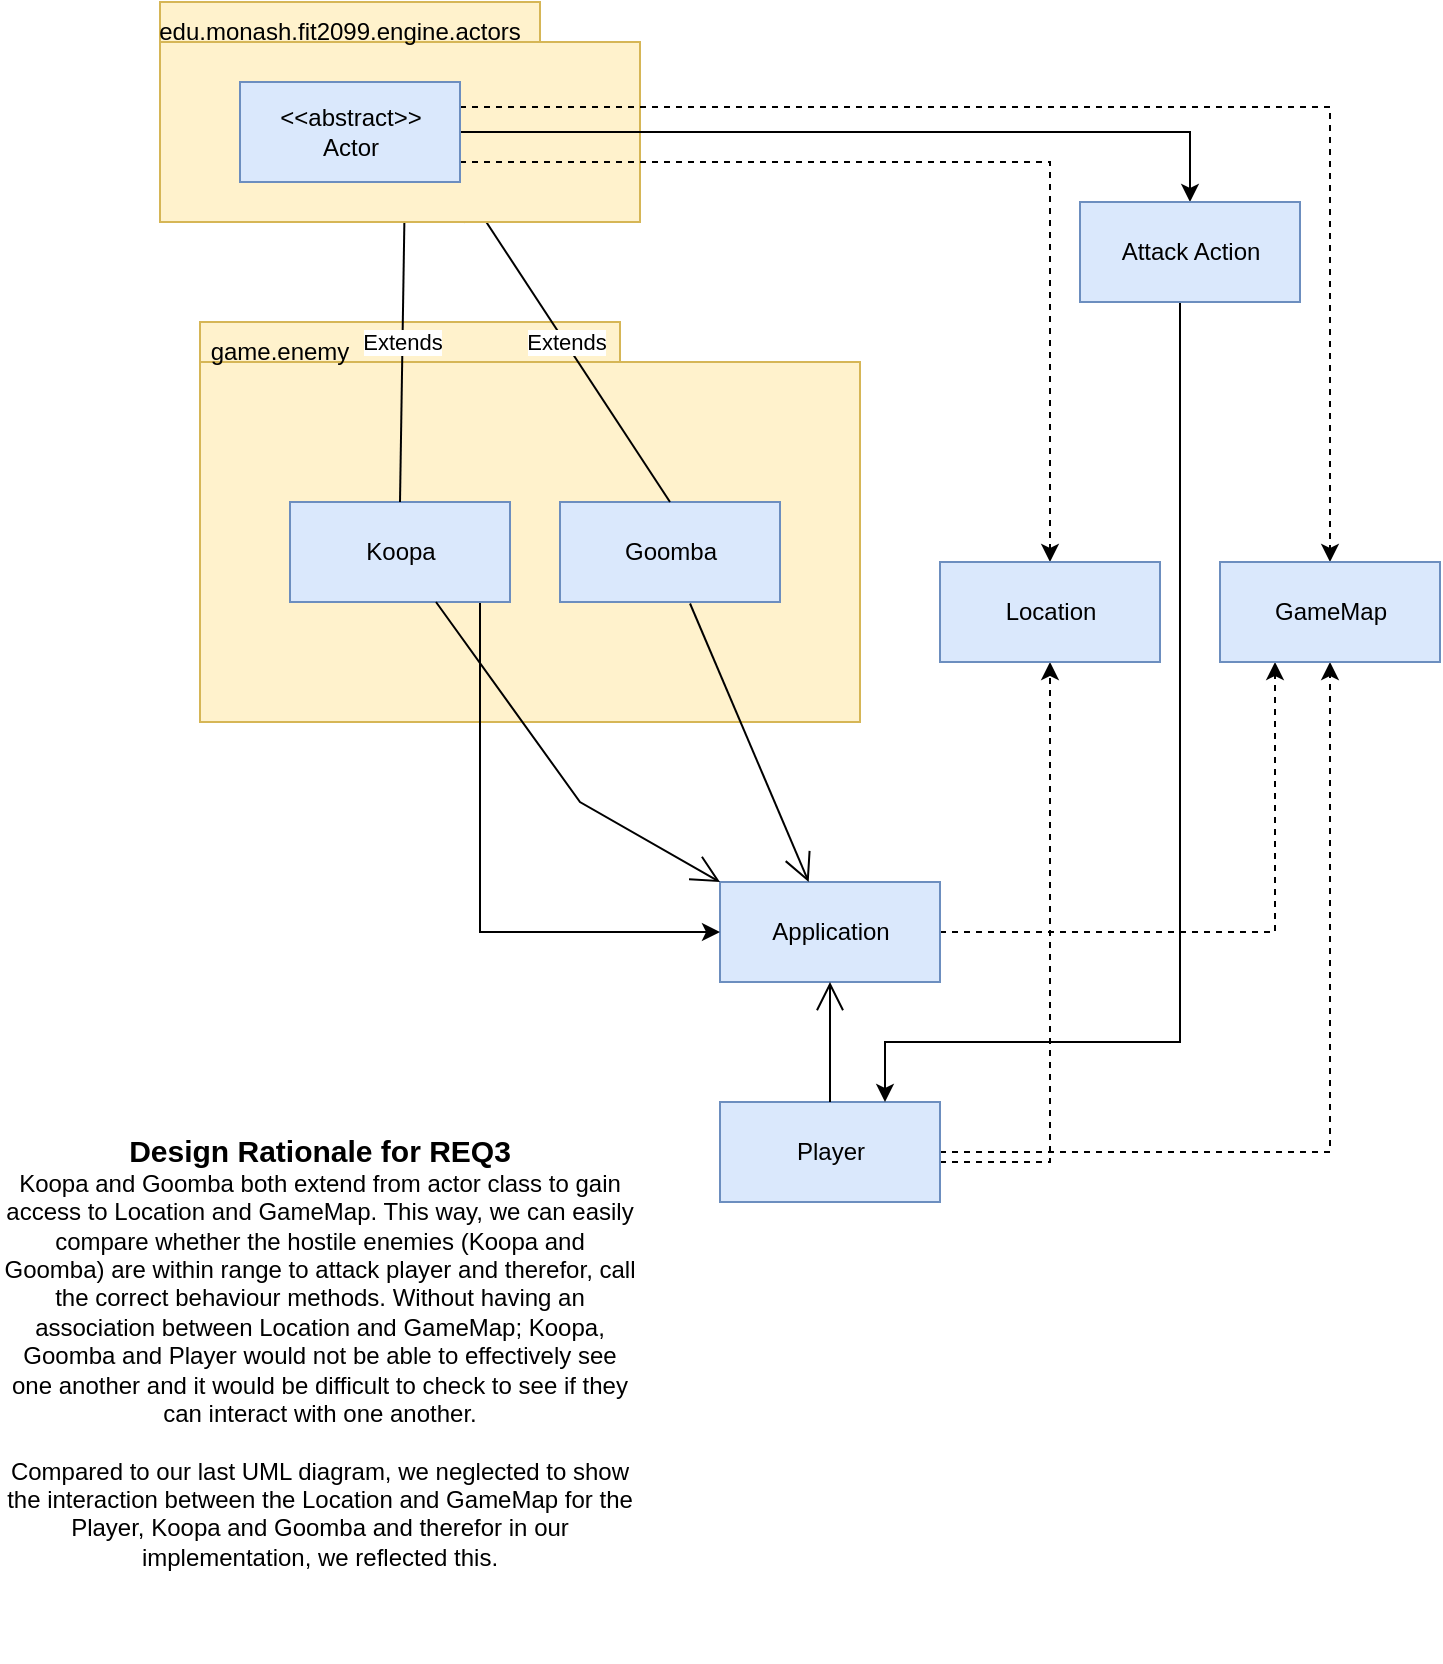 <mxfile version="17.5.0" type="google"><diagram id="oao6SbGGMcHwEYErz4zn" name="Page-1"><mxGraphModel grid="1" page="1" gridSize="10" guides="1" tooltips="1" connect="1" arrows="1" fold="1" pageScale="1" pageWidth="850" pageHeight="1100" math="0" shadow="0"><root><mxCell id="0"/><mxCell id="1" parent="0"/><mxCell id="Htf-YGwo5K9strULMQhS-10" style="edgeStyle=orthogonalEdgeStyle;rounded=0;orthogonalLoop=1;jettySize=auto;html=1;entryX=0.5;entryY=1;entryDx=0;entryDy=0;dashed=1;" edge="1" parent="1" source="qHYd54aZ7gZsTX-rR2HT-6" target="Htf-YGwo5K9strULMQhS-8"><mxGeometry relative="1" as="geometry"><Array as="points"><mxPoint x="535" y="610"/></Array></mxGeometry></mxCell><mxCell id="Htf-YGwo5K9strULMQhS-11" style="edgeStyle=orthogonalEdgeStyle;rounded=0;orthogonalLoop=1;jettySize=auto;html=1;entryX=0.5;entryY=1;entryDx=0;entryDy=0;dashed=1;" edge="1" parent="1" source="qHYd54aZ7gZsTX-rR2HT-6" target="Htf-YGwo5K9strULMQhS-9"><mxGeometry relative="1" as="geometry"/></mxCell><mxCell id="qHYd54aZ7gZsTX-rR2HT-6" value="Player" style="html=1;fillColor=#dae8fc;strokeColor=#6c8ebf;" vertex="1" parent="1"><mxGeometry x="370" y="580" width="110" height="50" as="geometry"/></mxCell><mxCell id="Htf-YGwo5K9strULMQhS-17" style="edgeStyle=orthogonalEdgeStyle;rounded=0;orthogonalLoop=1;jettySize=auto;html=1;entryX=0.25;entryY=1;entryDx=0;entryDy=0;dashed=1;" edge="1" parent="1" source="qHYd54aZ7gZsTX-rR2HT-7" target="Htf-YGwo5K9strULMQhS-9"><mxGeometry relative="1" as="geometry"/></mxCell><mxCell id="qHYd54aZ7gZsTX-rR2HT-7" value="Application" style="html=1;fillColor=#dae8fc;strokeColor=#6c8ebf;" vertex="1" parent="1"><mxGeometry x="370" y="470" width="110" height="50" as="geometry"/></mxCell><mxCell id="qHYd54aZ7gZsTX-rR2HT-10" value="" style="endArrow=open;endFill=1;endSize=12;html=1;rounded=0;exitX=0.5;exitY=0;exitDx=0;exitDy=0;entryX=0.5;entryY=1;entryDx=0;entryDy=0;" edge="1" parent="1" source="qHYd54aZ7gZsTX-rR2HT-6" target="qHYd54aZ7gZsTX-rR2HT-7"><mxGeometry width="160" relative="1" as="geometry"><mxPoint x="100" y="480" as="sourcePoint"/><mxPoint x="260" y="480" as="targetPoint"/></mxGeometry></mxCell><mxCell id="5MwYAv3X02gJuu3clu8b-11" value="0...*" style="text;html=1;strokeColor=none;fillColor=none;align=center;verticalAlign=middle;whiteSpace=wrap;rounded=0;" vertex="1" parent="1"><mxGeometry x="300" y="360" width="40" height="20" as="geometry"/></mxCell><mxCell id="j_YRzSQrg4JYptW7xdLX-25" value="" style="shape=folder;fontStyle=1;spacingTop=10;tabWidth=210;tabHeight=20;tabPosition=left;html=1;fillColor=#fff2cc;strokeColor=#d6b656;" vertex="1" parent="1"><mxGeometry x="110" y="190" width="330" height="200" as="geometry"/></mxCell><mxCell id="j_YRzSQrg4JYptW7xdLX-26" value="game.enemy" style="text;html=1;strokeColor=none;fillColor=none;align=center;verticalAlign=middle;whiteSpace=wrap;rounded=0;" vertex="1" parent="1"><mxGeometry x="120" y="190" width="60" height="30" as="geometry"/></mxCell><mxCell id="Htf-YGwo5K9strULMQhS-6" style="edgeStyle=orthogonalEdgeStyle;rounded=0;orthogonalLoop=1;jettySize=auto;html=1;entryX=0;entryY=0.5;entryDx=0;entryDy=0;" edge="1" parent="1" source="j_YRzSQrg4JYptW7xdLX-31" target="qHYd54aZ7gZsTX-rR2HT-7"><mxGeometry relative="1" as="geometry"><Array as="points"><mxPoint x="250" y="495"/></Array></mxGeometry></mxCell><mxCell id="j_YRzSQrg4JYptW7xdLX-31" value="Koopa" style="html=1;fillColor=#dae8fc;strokeColor=#6c8ebf;" vertex="1" parent="1"><mxGeometry x="155" y="280" width="110" height="50" as="geometry"/></mxCell><mxCell id="j_YRzSQrg4JYptW7xdLX-32" value="Goomba" style="html=1;fillColor=#dae8fc;strokeColor=#6c8ebf;" vertex="1" parent="1"><mxGeometry x="290" y="280" width="110" height="50" as="geometry"/></mxCell><mxCell id="j_YRzSQrg4JYptW7xdLX-33" value="Extends" style="endArrow=block;endSize=16;endFill=0;html=1;rounded=0;exitX=0.5;exitY=0;exitDx=0;exitDy=0;entryX=0.75;entryY=1;entryDx=0;entryDy=0;" edge="1" parent="1" source="j_YRzSQrg4JYptW7xdLX-31" target="RyDMndbvXlabyAzPnY6M-1"><mxGeometry width="160" relative="1" as="geometry"><mxPoint x="345" y="259.47" as="sourcePoint"/><mxPoint x="445" y="240" as="targetPoint"/></mxGeometry></mxCell><mxCell id="j_YRzSQrg4JYptW7xdLX-35" value="Extends" style="endArrow=block;endSize=16;endFill=0;html=1;rounded=0;exitX=0.5;exitY=0;exitDx=0;exitDy=0;entryX=1;entryY=1;entryDx=0;entryDy=0;" edge="1" parent="1" source="j_YRzSQrg4JYptW7xdLX-32" target="RyDMndbvXlabyAzPnY6M-1"><mxGeometry width="160" relative="1" as="geometry"><mxPoint x="530" y="290" as="sourcePoint"/><mxPoint x="440" y="240" as="targetPoint"/></mxGeometry></mxCell><mxCell id="RyDMndbvXlabyAzPnY6M-3" value="" style="shape=folder;fontStyle=1;spacingTop=10;tabWidth=190;tabHeight=20;tabPosition=left;html=1;fillColor=#fff2cc;strokeColor=#d6b656;" vertex="1" parent="1"><mxGeometry x="90" y="30" width="240" height="110" as="geometry"/></mxCell><mxCell id="Htf-YGwo5K9strULMQhS-19" style="edgeStyle=orthogonalEdgeStyle;rounded=0;orthogonalLoop=1;jettySize=auto;html=1;dashed=1;exitX=1;exitY=0.25;exitDx=0;exitDy=0;" edge="1" parent="1" source="RyDMndbvXlabyAzPnY6M-1" target="Htf-YGwo5K9strULMQhS-9"><mxGeometry relative="1" as="geometry"><mxPoint x="250" y="80" as="sourcePoint"/></mxGeometry></mxCell><mxCell id="Htf-YGwo5K9strULMQhS-20" style="edgeStyle=orthogonalEdgeStyle;rounded=0;orthogonalLoop=1;jettySize=auto;html=1;dashed=1;" edge="1" parent="1" source="RyDMndbvXlabyAzPnY6M-1" target="Htf-YGwo5K9strULMQhS-8"><mxGeometry relative="1" as="geometry"><Array as="points"><mxPoint x="535" y="110"/></Array></mxGeometry></mxCell><mxCell id="Htf-YGwo5K9strULMQhS-24" style="edgeStyle=orthogonalEdgeStyle;rounded=0;orthogonalLoop=1;jettySize=auto;html=1;" edge="1" parent="1" source="RyDMndbvXlabyAzPnY6M-1" target="Htf-YGwo5K9strULMQhS-23"><mxGeometry relative="1" as="geometry"/></mxCell><mxCell id="RyDMndbvXlabyAzPnY6M-1" value="&amp;lt;&amp;lt;abstract&amp;gt;&amp;gt;&lt;br&gt;Actor" style="html=1;fillColor=#dae8fc;strokeColor=#6c8ebf;" vertex="1" parent="1"><mxGeometry x="130" y="70" width="110" height="50" as="geometry"/></mxCell><mxCell id="RyDMndbvXlabyAzPnY6M-4" value="edu.monash.fit2099.engine.actors" style="text;html=1;strokeColor=none;fillColor=none;align=center;verticalAlign=middle;whiteSpace=wrap;rounded=0;" vertex="1" parent="1"><mxGeometry x="150" y="30" width="60" height="30" as="geometry"/></mxCell><mxCell id="qHYd54aZ7gZsTX-rR2HT-11" value="" style="endArrow=open;endFill=1;endSize=12;html=1;rounded=0;exitX=0.591;exitY=1.015;exitDx=0;exitDy=0;exitPerimeter=0;" edge="1" parent="1" target="qHYd54aZ7gZsTX-rR2HT-7" source="j_YRzSQrg4JYptW7xdLX-32"><mxGeometry width="160" relative="1" as="geometry"><mxPoint x="335.0" y="360" as="sourcePoint"/><mxPoint x="195" y="390" as="targetPoint"/></mxGeometry></mxCell><mxCell id="Htf-YGwo5K9strULMQhS-8" value="Location" style="html=1;fillColor=#dae8fc;strokeColor=#6c8ebf;" vertex="1" parent="1"><mxGeometry x="480" y="310" width="110" height="50" as="geometry"/></mxCell><mxCell id="Htf-YGwo5K9strULMQhS-9" value="GameMap" style="html=1;fillColor=#dae8fc;strokeColor=#6c8ebf;" vertex="1" parent="1"><mxGeometry x="620" y="310" width="110" height="50" as="geometry"/></mxCell><mxCell id="Htf-YGwo5K9strULMQhS-12" value="" style="endArrow=open;endFill=1;endSize=12;html=1;rounded=0;entryX=0;entryY=0;entryDx=0;entryDy=0;" edge="1" parent="1" source="j_YRzSQrg4JYptW7xdLX-31" target="qHYd54aZ7gZsTX-rR2HT-7"><mxGeometry width="160" relative="1" as="geometry"><mxPoint x="365.01" y="340.75" as="sourcePoint"/><mxPoint x="424.347" y="480" as="targetPoint"/><Array as="points"><mxPoint x="300" y="430"/></Array></mxGeometry></mxCell><mxCell id="Htf-YGwo5K9strULMQhS-22" value="&lt;b&gt;&lt;font style=&quot;font-size: 15px&quot;&gt;Design Rationale for REQ3&lt;/font&gt;&lt;/b&gt;&lt;br&gt;Koopa and Goomba both extend from actor class to gain access to Location and GameMap. This way, we can easily compare whether the hostile enemies (Koopa and Goomba) are within range to attack player and therefor, call the correct behaviour methods. Without having an association between Location and GameMap; Koopa, Goomba and Player would not be able to effectively see one another and it would be difficult to check to see if they can interact with one another.&lt;br&gt;&lt;br&gt;Compared to our last UML diagram, we neglected to show the interaction between the Location and GameMap for the Player, Koopa and Goomba and therefor in our implementation, we reflected this." style="text;html=1;strokeColor=none;fillColor=none;align=center;verticalAlign=middle;whiteSpace=wrap;rounded=0;" vertex="1" parent="1"><mxGeometry x="10" y="550" width="320" height="310" as="geometry"/></mxCell><mxCell id="Htf-YGwo5K9strULMQhS-25" style="edgeStyle=orthogonalEdgeStyle;rounded=0;orthogonalLoop=1;jettySize=auto;html=1;entryX=0.75;entryY=0;entryDx=0;entryDy=0;" edge="1" parent="1" source="Htf-YGwo5K9strULMQhS-23" target="qHYd54aZ7gZsTX-rR2HT-6"><mxGeometry relative="1" as="geometry"><Array as="points"><mxPoint x="600" y="550"/><mxPoint x="453" y="550"/></Array></mxGeometry></mxCell><mxCell id="Htf-YGwo5K9strULMQhS-23" value="Attack Action" style="html=1;fillColor=#dae8fc;strokeColor=#6c8ebf;" vertex="1" parent="1"><mxGeometry x="550" y="130" width="110" height="50" as="geometry"/></mxCell></root></mxGraphModel></diagram></mxfile>